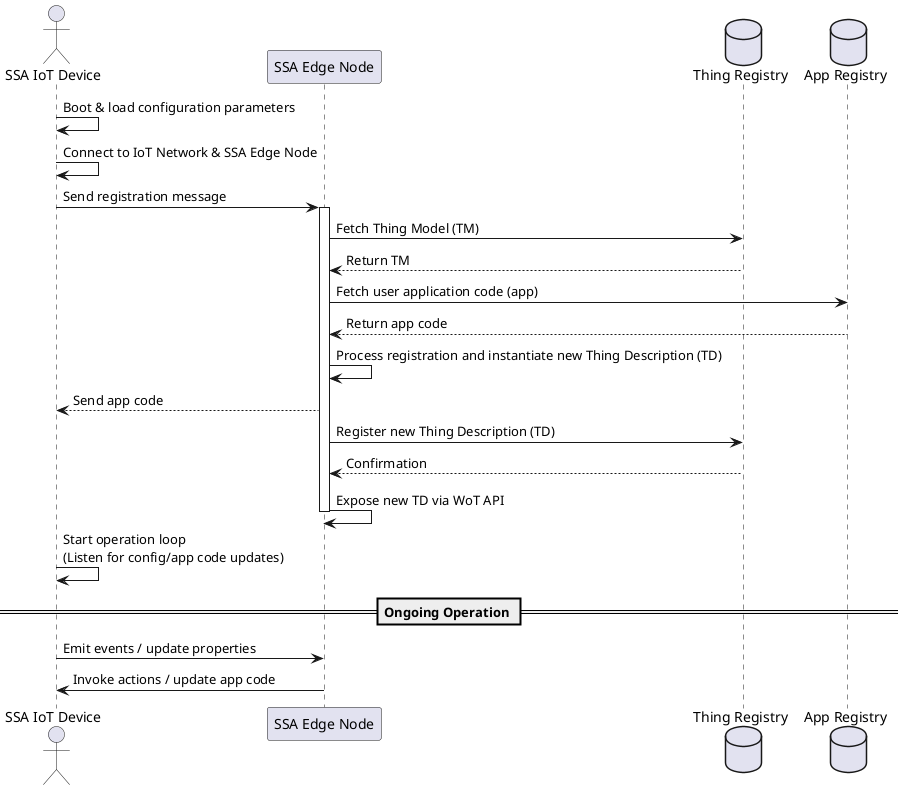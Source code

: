 @startuml
actor "SSA IoT Device" as Device
participant "SSA Edge Node" as Edge
database "Thing Registry" as ThingRegistry
database "App Registry" as AppRegistry

Device -> Device: Boot & load configuration parameters
Device -> Device: Connect to IoT Network & SSA Edge Node
Device -> Edge: Send registration message
activate Edge

Edge -> ThingRegistry: Fetch Thing Model (TM)
ThingRegistry --> Edge: Return TM

Edge -> AppRegistry: Fetch user application code (app)
AppRegistry --> Edge: Return app code

Edge -> Edge: Process registration and instantiate new Thing Description (TD)
Edge --> Device: Send app code

Edge -> ThingRegistry: Register new Thing Description (TD)
ThingRegistry --> Edge: Confirmation

Edge -> Edge: Expose new TD via WoT API

deactivate Edge

Device -> Device: Start operation loop\n(Listen for config/app code updates)

== Ongoing Operation ==
Device -> Edge: Emit events / update properties
Edge -> Device: Invoke actions / update app code
@enduml

